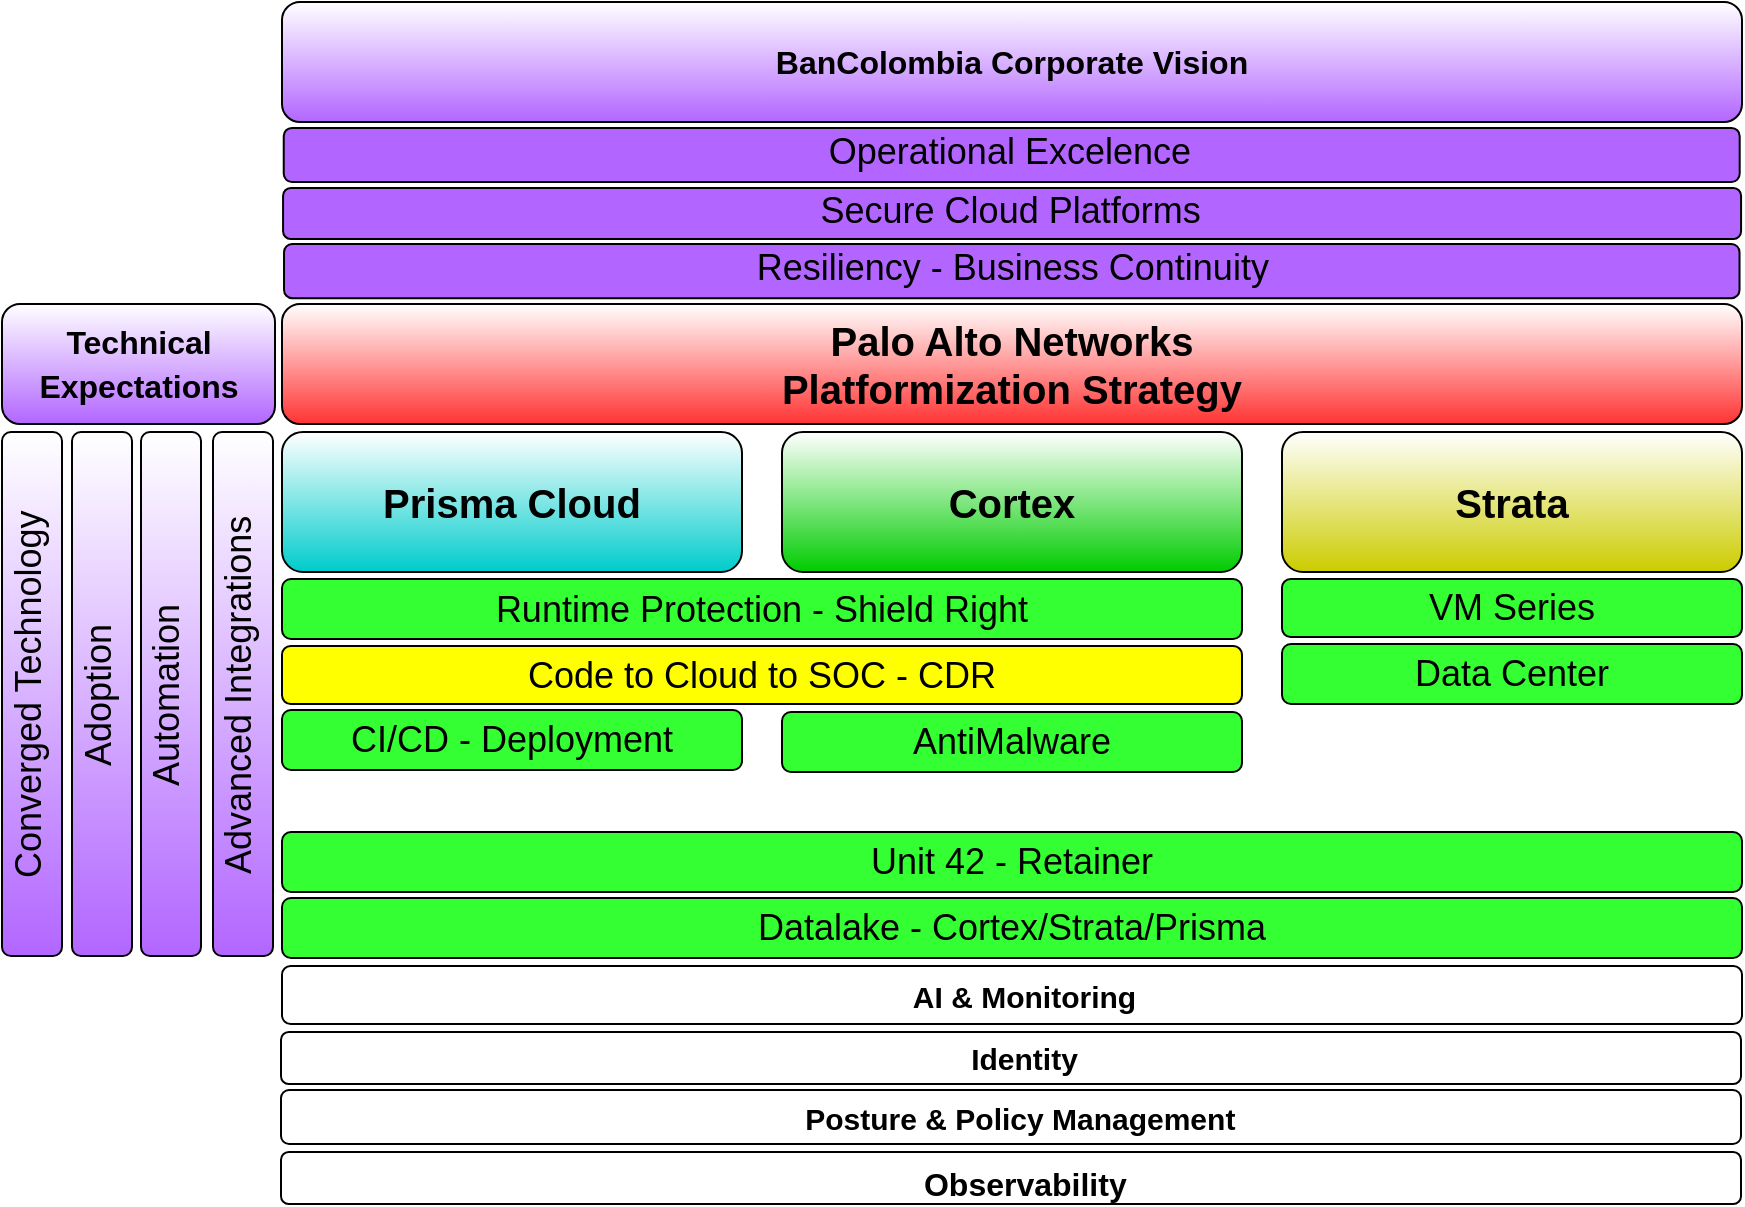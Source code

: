<mxfile version="25.0.3" pages="2">
  <diagram name="Current Architecture" id="MRtzzXNwsHmBVyryb6eQ">
    <mxGraphModel grid="1" page="1" gridSize="10" guides="1" tooltips="1" connect="1" arrows="1" fold="1" pageScale="1" pageWidth="850" pageHeight="1100" math="0" shadow="0">
      <root>
        <mxCell id="0" />
        <mxCell id="1" parent="0" />
        <mxCell id="jgMRVaHnvhg0y0FyFOAp-1" value="&lt;div&gt;&lt;font style=&quot;font-size: 20px;&quot;&gt;Palo Alto Networks&lt;/font&gt;&lt;/div&gt;&lt;font style=&quot;font-size: 20px;&quot;&gt;Platformization Strategy&lt;/font&gt;" style="rounded=1;whiteSpace=wrap;html=1;gradientColor=#FF3333;fontStyle=1" vertex="1" parent="1">
          <mxGeometry x="70" y="50" width="730" height="60" as="geometry" />
        </mxCell>
        <mxCell id="jgMRVaHnvhg0y0FyFOAp-2" value="Prisma Cloud" style="rounded=1;whiteSpace=wrap;html=1;fontSize=20;gradientColor=#00CCCC;fontStyle=1" vertex="1" parent="1">
          <mxGeometry x="70" y="114" width="230" height="70" as="geometry" />
        </mxCell>
        <mxCell id="jgMRVaHnvhg0y0FyFOAp-3" value="Cortex" style="rounded=1;whiteSpace=wrap;html=1;fontSize=20;gradientColor=#00CC00;fontStyle=1" vertex="1" parent="1">
          <mxGeometry x="320" y="114" width="230" height="70" as="geometry" />
        </mxCell>
        <mxCell id="jgMRVaHnvhg0y0FyFOAp-4" value="Strata" style="rounded=1;whiteSpace=wrap;html=1;fontSize=20;gradientColor=#CCCC00;fontStyle=1" vertex="1" parent="1">
          <mxGeometry x="570" y="114" width="230" height="70" as="geometry" />
        </mxCell>
        <mxCell id="jgMRVaHnvhg0y0FyFOAp-5" value="&lt;b&gt;&amp;nbsp; &amp;nbsp;AI &amp;amp; Monitoring&lt;/b&gt;" style="rounded=1;whiteSpace=wrap;html=1;fontSize=15;align=center;" vertex="1" parent="1">
          <mxGeometry x="70" y="381" width="730" height="29" as="geometry" />
        </mxCell>
        <mxCell id="jgMRVaHnvhg0y0FyFOAp-6" value="&lt;b&gt;&amp;nbsp; &amp;nbsp;Identity&lt;/b&gt;" style="rounded=1;whiteSpace=wrap;html=1;fontSize=15;align=center;" vertex="1" parent="1">
          <mxGeometry x="69.5" y="414" width="730" height="26" as="geometry" />
        </mxCell>
        <mxCell id="jgMRVaHnvhg0y0FyFOAp-7" value="&lt;b&gt;&amp;nbsp; Posture &amp;amp; Policy Management&lt;/b&gt;" style="rounded=1;whiteSpace=wrap;html=1;fontSize=15;align=center;" vertex="1" parent="1">
          <mxGeometry x="69.5" y="443" width="730" height="27" as="geometry" />
        </mxCell>
        <mxCell id="jgMRVaHnvhg0y0FyFOAp-8" value="&lt;b&gt;&amp;nbsp; &amp;nbsp;Observability&lt;/b&gt;" style="rounded=1;whiteSpace=wrap;html=1;fontSize=16;align=center;verticalAlign=top;" vertex="1" parent="1">
          <mxGeometry x="69.5" y="474" width="730" height="26" as="geometry" />
        </mxCell>
        <mxCell id="jgMRVaHnvhg0y0FyFOAp-9" value="Operational Excelence" style="rounded=1;whiteSpace=wrap;html=1;rotation=-90;flipV=1;flipH=1;textDirection=vertical-lr;fontSize=18;gradientColor=none;fillColor=#B266FF;" vertex="1" parent="1">
          <mxGeometry x="421.33" y="-388.52" width="27.05" height="727.97" as="geometry" />
        </mxCell>
        <mxCell id="jgMRVaHnvhg0y0FyFOAp-33" value="" style="edgeStyle=orthogonalEdgeStyle;rounded=0;orthogonalLoop=1;jettySize=auto;html=1;" edge="1" parent="1" source="jgMRVaHnvhg0y0FyFOAp-10">
          <mxGeometry relative="1" as="geometry">
            <mxPoint x="31.5" y="245.016" as="targetPoint" />
          </mxGeometry>
        </mxCell>
        <mxCell id="jgMRVaHnvhg0y0FyFOAp-11" value="Resiliency - Business Continuity" style="rounded=1;whiteSpace=wrap;html=1;rotation=-90;flipV=1;flipH=1;textDirection=vertical-lr;fontSize=18;gradientColor=none;fillColor=#B266FF;" vertex="1" parent="1">
          <mxGeometry x="421.35" y="-330.32" width="27.08" height="727.75" as="geometry" />
        </mxCell>
        <mxCell id="jgMRVaHnvhg0y0FyFOAp-12" value="VM Series" style="rounded=1;whiteSpace=wrap;html=1;fontSize=18;strokeColor=#000000;strokeWidth=1;fillColor=#33FF33;" vertex="1" parent="1">
          <mxGeometry x="570" y="187.5" width="230" height="29" as="geometry" />
        </mxCell>
        <mxCell id="jgMRVaHnvhg0y0FyFOAp-14" value="Code to Cloud to SOC - CDR" style="rounded=1;whiteSpace=wrap;html=1;fontSize=18;fillColor=#FFFF00;" vertex="1" parent="1">
          <mxGeometry x="70" y="221" width="480" height="29" as="geometry" />
        </mxCell>
        <mxCell id="jgMRVaHnvhg0y0FyFOAp-17" value="Data Center" style="rounded=1;whiteSpace=wrap;html=1;fontSize=18;strokeWidth=1;strokeColor=#000000;fillColor=#33FF33;" vertex="1" parent="1">
          <mxGeometry x="570" y="220" width="230" height="30" as="geometry" />
        </mxCell>
        <mxCell id="jgMRVaHnvhg0y0FyFOAp-19" value="Runtime Protection - Shield Right" style="rounded=1;whiteSpace=wrap;html=1;fontSize=18;strokeWidth=1;strokeColor=#000000;fillColor=#33FF33;" vertex="1" parent="1">
          <mxGeometry x="70" y="187.5" width="480" height="30" as="geometry" />
        </mxCell>
        <mxCell id="jgMRVaHnvhg0y0FyFOAp-22" value="Datalake - Cortex/Strata/Prisma" style="rounded=1;whiteSpace=wrap;html=1;fontSize=18;strokeWidth=1;strokeColor=#000000;fillColor=#33FF33;" vertex="1" parent="1">
          <mxGeometry x="70" y="347" width="730" height="30" as="geometry" />
        </mxCell>
        <mxCell id="jgMRVaHnvhg0y0FyFOAp-25" value="Secure Cloud Platforms" style="rounded=1;whiteSpace=wrap;html=1;rotation=-90;flipV=1;flipH=1;textDirection=vertical-lr;fontSize=18;gradientColor=none;fillColor=#B266FF;" vertex="1" parent="1">
          <mxGeometry x="422.3" y="-359.74" width="25.47" height="729" as="geometry" />
        </mxCell>
        <mxCell id="jgMRVaHnvhg0y0FyFOAp-26" value="&lt;font&gt;&lt;b&gt;BanColombia Corporate Vision&lt;/b&gt;&lt;/font&gt;" style="rounded=1;whiteSpace=wrap;html=1;fontSize=16;gradientColor=#B266FF;" vertex="1" parent="1">
          <mxGeometry x="70" y="-101" width="730" height="60" as="geometry" />
        </mxCell>
        <mxCell id="jgMRVaHnvhg0y0FyFOAp-28" value="AntiMalware" style="rounded=1;whiteSpace=wrap;html=1;fontSize=18;fillColor=#33FF33;" vertex="1" parent="1">
          <mxGeometry x="320" y="254" width="230" height="30" as="geometry" />
        </mxCell>
        <mxCell id="jgMRVaHnvhg0y0FyFOAp-29" value="Unit 42 - Retainer" style="rounded=1;whiteSpace=wrap;html=1;fontSize=18;strokeWidth=1;strokeColor=#000000;fillColor=#33FF33;" vertex="1" parent="1">
          <mxGeometry x="70" y="314" width="730" height="30" as="geometry" />
        </mxCell>
        <mxCell id="jgMRVaHnvhg0y0FyFOAp-31" value="CI/CD - Deployment" style="rounded=1;whiteSpace=wrap;html=1;fontSize=18;fillColor=#33FF33;" vertex="1" parent="1">
          <mxGeometry x="70" y="253" width="230" height="30" as="geometry" />
        </mxCell>
        <mxCell id="rwTshvxjcX_P2cM8SPyi-1" value="Advanced Integrations" style="rounded=1;whiteSpace=wrap;html=1;rotation=-180;flipV=1;flipH=1;textDirection=vertical-lr;fontSize=18;gradientColor=#B266FF;" vertex="1" parent="1">
          <mxGeometry x="35.5" y="114" width="30" height="262" as="geometry" />
        </mxCell>
        <mxCell id="rwTshvxjcX_P2cM8SPyi-2" value="Converged Technology" style="rounded=1;whiteSpace=wrap;html=1;rotation=-180;flipV=1;flipH=1;textDirection=vertical-lr;fontSize=18;gradientColor=#B266FF;" vertex="1" parent="1">
          <mxGeometry x="-70" y="114" width="30" height="262" as="geometry" />
        </mxCell>
        <mxCell id="rwTshvxjcX_P2cM8SPyi-3" value="Automation" style="rounded=1;whiteSpace=wrap;html=1;rotation=-180;flipV=1;flipH=1;textDirection=vertical-lr;fontSize=18;gradientColor=#B266FF;" vertex="1" parent="1">
          <mxGeometry x="-0.5" y="114" width="30" height="262" as="geometry" />
        </mxCell>
        <mxCell id="rwTshvxjcX_P2cM8SPyi-4" value="&lt;font style=&quot;font-size: 16px;&quot;&gt;&lt;b style=&quot;&quot;&gt;Technical&lt;/b&gt;&lt;/font&gt;&lt;div&gt;&lt;font style=&quot;font-size: 16px;&quot;&gt;&lt;b style=&quot;&quot;&gt;Expectations&lt;/b&gt;&lt;/font&gt;&lt;/div&gt;" style="rounded=1;whiteSpace=wrap;html=1;fontSize=18;gradientColor=#B266FF;" vertex="1" parent="1">
          <mxGeometry x="-70" y="50" width="136.5" height="60" as="geometry" />
        </mxCell>
        <mxCell id="rwTshvxjcX_P2cM8SPyi-5" value="Adoption" style="rounded=1;whiteSpace=wrap;html=1;rotation=-180;flipV=1;flipH=1;textDirection=vertical-lr;fontSize=18;gradientColor=#B266FF;" vertex="1" parent="1">
          <mxGeometry x="-35" y="114" width="30" height="262" as="geometry" />
        </mxCell>
      </root>
    </mxGraphModel>
  </diagram>
  <diagram name="Proposed Architecture" id="aFLQ1quNSSt6VywloEvr">
    <mxGraphModel dx="2170" dy="1845" grid="1" gridSize="10" guides="1" tooltips="1" connect="1" arrows="1" fold="1" page="1" pageScale="1" pageWidth="850" pageHeight="1100" math="0" shadow="0">
      <root>
        <mxCell id="ntNV6hNqddE53JYrnjUS-0" />
        <mxCell id="ntNV6hNqddE53JYrnjUS-1" parent="ntNV6hNqddE53JYrnjUS-0" />
        <mxCell id="ntNV6hNqddE53JYrnjUS-2" value="&lt;div&gt;&lt;font style=&quot;font-size: 20px;&quot;&gt;Palo Alto Networks&lt;/font&gt;&lt;/div&gt;&lt;font style=&quot;font-size: 20px;&quot;&gt;Platformization Strategy&lt;/font&gt;" style="rounded=1;whiteSpace=wrap;html=1;gradientColor=#FF3333;fontStyle=1" vertex="1" parent="ntNV6hNqddE53JYrnjUS-1">
          <mxGeometry x="70" y="50" width="730" height="60" as="geometry" />
        </mxCell>
        <mxCell id="ntNV6hNqddE53JYrnjUS-3" value="Prisma Cloud" style="rounded=1;whiteSpace=wrap;html=1;fontSize=20;gradientColor=#00CCCC;fontStyle=1" vertex="1" parent="ntNV6hNqddE53JYrnjUS-1">
          <mxGeometry x="70" y="114" width="230" height="70" as="geometry" />
        </mxCell>
        <mxCell id="ntNV6hNqddE53JYrnjUS-4" value="Cortex" style="rounded=1;whiteSpace=wrap;html=1;fontSize=20;gradientColor=#00CC00;fontStyle=1" vertex="1" parent="ntNV6hNqddE53JYrnjUS-1">
          <mxGeometry x="320" y="114" width="230" height="70" as="geometry" />
        </mxCell>
        <mxCell id="ntNV6hNqddE53JYrnjUS-5" value="Strata" style="rounded=1;whiteSpace=wrap;html=1;fontSize=20;gradientColor=#CCCC00;fontStyle=1" vertex="1" parent="ntNV6hNqddE53JYrnjUS-1">
          <mxGeometry x="570" y="114" width="230" height="70" as="geometry" />
        </mxCell>
        <mxCell id="ntNV6hNqddE53JYrnjUS-6" value="&lt;b&gt;&amp;nbsp; &amp;nbsp;AI &amp;amp; Monitoring&lt;/b&gt;&lt;div&gt;&lt;ul&gt;&lt;li&gt;CoPilot, AI-SPM,AI Access, AI Runtime&lt;/li&gt;&lt;li&gt;XSIAM&lt;/li&gt;&lt;/ul&gt;&lt;/div&gt;" style="rounded=1;whiteSpace=wrap;html=1;fontSize=15;align=left;" vertex="1" parent="ntNV6hNqddE53JYrnjUS-1">
          <mxGeometry x="70" y="553" width="730" height="127" as="geometry" />
        </mxCell>
        <mxCell id="ntNV6hNqddE53JYrnjUS-7" value="&lt;b&gt;&amp;nbsp; &amp;nbsp;Identity&lt;/b&gt;&lt;div&gt;&lt;ul&gt;&lt;li&gt;CIEM&lt;/li&gt;&lt;/ul&gt;&lt;/div&gt;" style="rounded=1;whiteSpace=wrap;html=1;fontSize=15;align=left;" vertex="1" parent="ntNV6hNqddE53JYrnjUS-1">
          <mxGeometry x="70" y="684" width="730" height="80" as="geometry" />
        </mxCell>
        <mxCell id="ntNV6hNqddE53JYrnjUS-8" value="&lt;b&gt;&amp;nbsp; &amp;nbsp;Posture &amp;amp; Policy Management&lt;/b&gt;&lt;div&gt;&lt;ul&gt;&lt;li&gt;CSPM, DSPM, AI-SPM&lt;/li&gt;&lt;li&gt;Automation - IaC - Policy as Code&lt;/li&gt;&lt;li&gt;Action Plans&lt;/li&gt;&lt;/ul&gt;&lt;div&gt;&lt;b&gt;&lt;br&gt;&lt;/b&gt;&lt;/div&gt;&lt;/div&gt;" style="rounded=1;whiteSpace=wrap;html=1;fontSize=15;align=left;" vertex="1" parent="ntNV6hNqddE53JYrnjUS-1">
          <mxGeometry x="70" y="768" width="730" height="131" as="geometry" />
        </mxCell>
        <mxCell id="ntNV6hNqddE53JYrnjUS-9" value="&lt;b&gt;&amp;nbsp; &amp;nbsp;Observability&lt;/b&gt;&lt;div&gt;&lt;ul&gt;&lt;li&gt;AIOps - Strata&lt;/li&gt;&lt;li&gt;Adoption Advisor - Prisma Cloud&lt;/li&gt;&lt;li&gt;Agent Management Dashboard - Cortex&lt;/li&gt;&lt;/ul&gt;&lt;/div&gt;&lt;div&gt;&lt;br&gt;&lt;/div&gt;" style="rounded=1;whiteSpace=wrap;html=1;fontSize=16;align=left;verticalAlign=top;" vertex="1" parent="ntNV6hNqddE53JYrnjUS-1">
          <mxGeometry x="70" y="909" width="730" height="125" as="geometry" />
        </mxCell>
        <mxCell id="ntNV6hNqddE53JYrnjUS-10" value="Operational Excelence" style="rounded=1;whiteSpace=wrap;html=1;rotation=-90;flipV=1;flipH=1;textDirection=vertical-lr;fontSize=18;gradientColor=none;fillColor=#B266FF;" vertex="1" parent="ntNV6hNqddE53JYrnjUS-1">
          <mxGeometry x="422.95" y="-381.9" width="23.82" height="727.97" as="geometry" />
        </mxCell>
        <mxCell id="ntNV6hNqddE53JYrnjUS-11" value="" style="edgeStyle=orthogonalEdgeStyle;rounded=0;orthogonalLoop=1;jettySize=auto;html=1;" edge="1" parent="ntNV6hNqddE53JYrnjUS-1" source="ntNV6hNqddE53JYrnjUS-12" target="ntNV6hNqddE53JYrnjUS-18">
          <mxGeometry relative="1" as="geometry" />
        </mxCell>
        <mxCell id="ntNV6hNqddE53JYrnjUS-12" value="Advanced Integrations" style="rounded=1;whiteSpace=wrap;html=1;rotation=-180;flipV=1;flipH=1;textDirection=vertical-lr;fontSize=18;gradientColor=#B266FF;" vertex="1" parent="ntNV6hNqddE53JYrnjUS-1">
          <mxGeometry x="35.5" y="114" width="30" height="432" as="geometry" />
        </mxCell>
        <mxCell id="ntNV6hNqddE53JYrnjUS-13" value="Resiliency - Business Continuity" style="rounded=1;whiteSpace=wrap;html=1;rotation=-90;flipV=1;flipH=1;textDirection=vertical-lr;fontSize=18;gradientColor=none;fillColor=#B266FF;" vertex="1" parent="ntNV6hNqddE53JYrnjUS-1">
          <mxGeometry x="422.92" y="-331.75" width="23.93" height="727.75" as="geometry" />
        </mxCell>
        <mxCell id="ntNV6hNqddE53JYrnjUS-14" value="VM Series" style="rounded=1;whiteSpace=wrap;html=1;fontSize=18;strokeColor=#000000;strokeWidth=1;fillColor=#33FF33;" vertex="1" parent="ntNV6hNqddE53JYrnjUS-1">
          <mxGeometry x="570" y="188" width="230" height="29" as="geometry" />
        </mxCell>
        <mxCell id="ntNV6hNqddE53JYrnjUS-15" value="Strata Cloud Manager" style="rounded=1;whiteSpace=wrap;html=1;fontSize=18;fillColor=#FFFF00;" vertex="1" parent="ntNV6hNqddE53JYrnjUS-1">
          <mxGeometry x="570" y="254" width="230" height="30" as="geometry" />
        </mxCell>
        <mxCell id="ntNV6hNqddE53JYrnjUS-16" value="Code to Cloud to SOC - CDR" style="rounded=1;whiteSpace=wrap;html=1;fontSize=18;fillColor=#33FF33;" vertex="1" parent="ntNV6hNqddE53JYrnjUS-1">
          <mxGeometry x="70" y="221" width="480" height="29" as="geometry" />
        </mxCell>
        <mxCell id="ntNV6hNqddE53JYrnjUS-17" value="Converged Technology" style="rounded=1;whiteSpace=wrap;html=1;rotation=-180;flipV=1;flipH=1;textDirection=vertical-lr;fontSize=18;gradientColor=#B266FF;" vertex="1" parent="ntNV6hNqddE53JYrnjUS-1">
          <mxGeometry x="-70" y="114" width="30" height="432" as="geometry" />
        </mxCell>
        <mxCell id="ntNV6hNqddE53JYrnjUS-18" value="Automation" style="rounded=1;whiteSpace=wrap;html=1;rotation=-180;flipV=1;flipH=1;textDirection=vertical-lr;fontSize=18;gradientColor=#B266FF;" vertex="1" parent="ntNV6hNqddE53JYrnjUS-1">
          <mxGeometry x="-0.5" y="114" width="30" height="432" as="geometry" />
        </mxCell>
        <mxCell id="ntNV6hNqddE53JYrnjUS-19" value="Data Center" style="rounded=1;whiteSpace=wrap;html=1;fontSize=18;strokeWidth=1;strokeColor=#000000;fillColor=#33FF33;" vertex="1" parent="ntNV6hNqddE53JYrnjUS-1">
          <mxGeometry x="570" y="221" width="230" height="30" as="geometry" />
        </mxCell>
        <mxCell id="ntNV6hNqddE53JYrnjUS-20" value="Enterprise Browser" style="rounded=1;whiteSpace=wrap;html=1;fontSize=18;fillColor=#FFFF00;" vertex="1" parent="ntNV6hNqddE53JYrnjUS-1">
          <mxGeometry x="570" y="387" width="230" height="30" as="geometry" />
        </mxCell>
        <mxCell id="ntNV6hNqddE53JYrnjUS-21" value="Runtime Protection - Shield Right" style="rounded=1;whiteSpace=wrap;html=1;fontSize=18;strokeWidth=1;strokeColor=#000000;fillColor=#33FF33;" vertex="1" parent="ntNV6hNqddE53JYrnjUS-1">
          <mxGeometry x="70" y="187.5" width="480" height="30" as="geometry" />
        </mxCell>
        <mxCell id="ntNV6hNqddE53JYrnjUS-22" value="Shift Left" style="rounded=1;whiteSpace=wrap;html=1;fontSize=18;fillColor=#FFFF00;" vertex="1" parent="ntNV6hNqddE53JYrnjUS-1">
          <mxGeometry x="70" y="287" width="230" height="30" as="geometry" />
        </mxCell>
        <mxCell id="ntNV6hNqddE53JYrnjUS-23" value="X-SPM" style="rounded=1;whiteSpace=wrap;html=1;fontSize=18;fillColor=#FFFF00;" vertex="1" parent="ntNV6hNqddE53JYrnjUS-1">
          <mxGeometry x="70" y="320" width="230" height="30" as="geometry" />
        </mxCell>
        <mxCell id="ntNV6hNqddE53JYrnjUS-24" value="Datalake - Cortex/Strata/Prisma" style="rounded=1;whiteSpace=wrap;html=1;fontSize=18;strokeWidth=1;strokeColor=#000000;fillColor=#33FF33;" vertex="1" parent="ntNV6hNqddE53JYrnjUS-1">
          <mxGeometry x="70" y="519" width="730" height="30" as="geometry" />
        </mxCell>
        <mxCell id="ntNV6hNqddE53JYrnjUS-25" value="IoT/OT" style="rounded=1;whiteSpace=wrap;html=1;fontSize=18;strokeWidth=1;strokeColor=#000000;fillColor=#FFFF00;" vertex="1" parent="ntNV6hNqddE53JYrnjUS-1">
          <mxGeometry x="570" y="354" width="230" height="30" as="geometry" />
        </mxCell>
        <mxCell id="ntNV6hNqddE53JYrnjUS-26" value="Secure Cloud Platforms" style="rounded=1;whiteSpace=wrap;html=1;rotation=-90;flipV=1;flipH=1;textDirection=vertical-lr;fontSize=18;gradientColor=none;fillColor=#B266FF;" vertex="1" parent="ntNV6hNqddE53JYrnjUS-1">
          <mxGeometry x="424.53" y="-357.5" width="21" height="729" as="geometry" />
        </mxCell>
        <mxCell id="ntNV6hNqddE53JYrnjUS-27" value="&lt;font&gt;&lt;b&gt;Corporate Vision&lt;/b&gt;&lt;/font&gt;" style="rounded=1;whiteSpace=wrap;html=1;fontSize=16;gradientColor=#B266FF;" vertex="1" parent="ntNV6hNqddE53JYrnjUS-1">
          <mxGeometry x="70" y="-93" width="730" height="60" as="geometry" />
        </mxCell>
        <mxCell id="ntNV6hNqddE53JYrnjUS-28" value="&lt;font style=&quot;font-size: 16px;&quot;&gt;&lt;b style=&quot;&quot;&gt;Technical&lt;/b&gt;&lt;/font&gt;&lt;div&gt;&lt;font style=&quot;font-size: 16px;&quot;&gt;&lt;b style=&quot;&quot;&gt;Expectations&lt;/b&gt;&lt;/font&gt;&lt;/div&gt;" style="rounded=1;whiteSpace=wrap;html=1;fontSize=18;gradientColor=#B266FF;" vertex="1" parent="ntNV6hNqddE53JYrnjUS-1">
          <mxGeometry x="-130" y="50" width="196.5" height="60" as="geometry" />
        </mxCell>
        <mxCell id="ntNV6hNqddE53JYrnjUS-29" value="AntiMalware" style="rounded=1;whiteSpace=wrap;html=1;fontSize=18;fillColor=#33FF33;" vertex="1" parent="ntNV6hNqddE53JYrnjUS-1">
          <mxGeometry x="320" y="254" width="230" height="30" as="geometry" />
        </mxCell>
        <mxCell id="ntNV6hNqddE53JYrnjUS-30" value="Unit 42 - Retainer" style="rounded=1;whiteSpace=wrap;html=1;fontSize=18;strokeWidth=1;strokeColor=#000000;fillColor=#33FF33;" vertex="1" parent="ntNV6hNqddE53JYrnjUS-1">
          <mxGeometry x="70" y="486" width="730" height="30" as="geometry" />
        </mxCell>
        <mxCell id="ntNV6hNqddE53JYrnjUS-31" value="CIEM" style="rounded=1;whiteSpace=wrap;html=1;fontSize=18;fillColor=#FFFF00;" vertex="1" parent="ntNV6hNqddE53JYrnjUS-1">
          <mxGeometry x="70" y="354" width="230" height="30" as="geometry" />
        </mxCell>
        <mxCell id="ntNV6hNqddE53JYrnjUS-32" value="CI/CD - Deployment" style="rounded=1;whiteSpace=wrap;html=1;fontSize=18;fillColor=#33FF33;" vertex="1" parent="ntNV6hNqddE53JYrnjUS-1">
          <mxGeometry x="71" y="253" width="230" height="30" as="geometry" />
        </mxCell>
        <mxCell id="ntNV6hNqddE53JYrnjUS-33" value="XSIAM" style="rounded=1;whiteSpace=wrap;html=1;fontSize=18;fillColor=#FFFF00;" vertex="1" parent="ntNV6hNqddE53JYrnjUS-1">
          <mxGeometry x="70" y="453" width="730" height="30" as="geometry" />
        </mxCell>
        <mxCell id="ntNV6hNqddE53JYrnjUS-34" value="IaC Scanning" style="rounded=1;whiteSpace=wrap;html=1;fontSize=18;fillColor=#FFFF00;" vertex="1" parent="ntNV6hNqddE53JYrnjUS-1">
          <mxGeometry x="70" y="387" width="230" height="30" as="geometry" />
        </mxCell>
        <mxCell id="ntNV6hNqddE53JYrnjUS-35" value="AI Runtime Security" style="rounded=1;whiteSpace=wrap;html=1;fontSize=18;fillColor=#FFFF00;" vertex="1" parent="ntNV6hNqddE53JYrnjUS-1">
          <mxGeometry x="570" y="287" width="230" height="30" as="geometry" />
        </mxCell>
        <mxCell id="ntNV6hNqddE53JYrnjUS-36" value="AI Access" style="rounded=1;whiteSpace=wrap;html=1;fontSize=18;fillColor=#FFFF00;" vertex="1" parent="ntNV6hNqddE53JYrnjUS-1">
          <mxGeometry x="570" y="320" width="230" height="30" as="geometry" />
        </mxCell>
        <mxCell id="SxiqnkxChDvt2G-3GMcr-0" value="Available" style="rounded=1;whiteSpace=wrap;html=1;fontSize=18;strokeWidth=1;strokeColor=#000000;fillColor=#33FF33;" vertex="1" parent="ntNV6hNqddE53JYrnjUS-1">
          <mxGeometry x="820" y="479" width="110" height="30" as="geometry" />
        </mxCell>
        <mxCell id="SxiqnkxChDvt2G-3GMcr-1" value="" style="rounded=1;whiteSpace=wrap;html=1;fontSize=18;fillColor=#FFFF00;" vertex="1" parent="ntNV6hNqddE53JYrnjUS-1">
          <mxGeometry x="820" y="514" width="110" height="30" as="geometry" />
        </mxCell>
        <mxCell id="SxiqnkxChDvt2G-3GMcr-2" value="Adoption" style="rounded=1;whiteSpace=wrap;html=1;rotation=-180;flipV=1;flipH=1;textDirection=vertical-lr;fontSize=18;gradientColor=#B266FF;" vertex="1" parent="ntNV6hNqddE53JYrnjUS-1">
          <mxGeometry x="-35" y="114" width="30" height="432" as="geometry" />
        </mxCell>
        <mxCell id="pK4Dh9_jivIwaIjsnKXa-0" value="Visibility" style="rounded=1;whiteSpace=wrap;html=1;rotation=-180;flipV=1;flipH=1;textDirection=vertical-lr;fontSize=18;gradientColor=#B266FF;" vertex="1" parent="ntNV6hNqddE53JYrnjUS-1">
          <mxGeometry x="-105" y="114" width="30" height="432" as="geometry" />
        </mxCell>
        <mxCell id="pK4Dh9_jivIwaIjsnKXa-1" value="SASE" style="rounded=1;whiteSpace=wrap;html=1;fontSize=18;fillColor=#FFFF00;" vertex="1" parent="ntNV6hNqddE53JYrnjUS-1">
          <mxGeometry x="571" y="419" width="230" height="30" as="geometry" />
        </mxCell>
      </root>
    </mxGraphModel>
  </diagram>
</mxfile>
